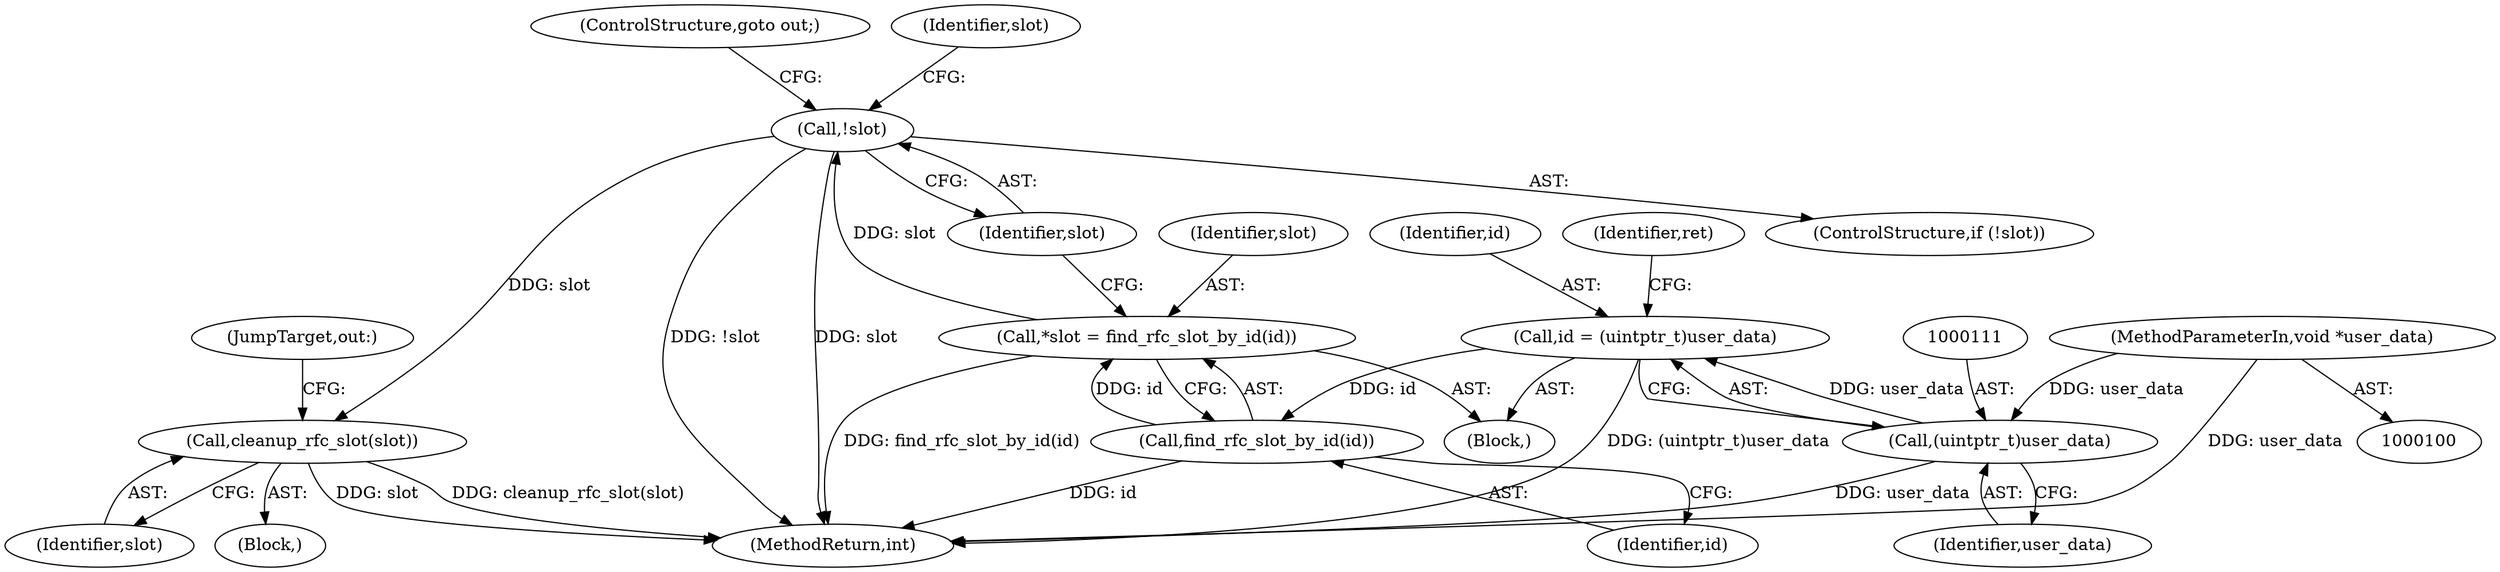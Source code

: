 digraph "0_Android_472271b153c5dc53c28beac55480a8d8434b2d5c_33@pointer" {
"1000154" [label="(Call,cleanup_rfc_slot(slot))"];
"1000127" [label="(Call,!slot)"];
"1000122" [label="(Call,*slot = find_rfc_slot_by_id(id))"];
"1000124" [label="(Call,find_rfc_slot_by_id(id))"];
"1000108" [label="(Call,id = (uintptr_t)user_data)"];
"1000110" [label="(Call,(uintptr_t)user_data)"];
"1000101" [label="(MethodParameterIn,void *user_data)"];
"1000112" [label="(Identifier,user_data)"];
"1000122" [label="(Call,*slot = find_rfc_slot_by_id(id))"];
"1000126" [label="(ControlStructure,if (!slot))"];
"1000101" [label="(MethodParameterIn,void *user_data)"];
"1000125" [label="(Identifier,id)"];
"1000128" [label="(Identifier,slot)"];
"1000108" [label="(Call,id = (uintptr_t)user_data)"];
"1000154" [label="(Call,cleanup_rfc_slot(slot))"];
"1000103" [label="(Block,)"];
"1000109" [label="(Identifier,id)"];
"1000110" [label="(Call,(uintptr_t)user_data)"];
"1000115" [label="(Identifier,ret)"];
"1000129" [label="(ControlStructure,goto out;)"];
"1000162" [label="(MethodReturn,int)"];
"1000155" [label="(Identifier,slot)"];
"1000123" [label="(Identifier,slot)"];
"1000135" [label="(Identifier,slot)"];
"1000156" [label="(JumpTarget,out:)"];
"1000127" [label="(Call,!slot)"];
"1000124" [label="(Call,find_rfc_slot_by_id(id))"];
"1000145" [label="(Block,)"];
"1000154" -> "1000145"  [label="AST: "];
"1000154" -> "1000155"  [label="CFG: "];
"1000155" -> "1000154"  [label="AST: "];
"1000156" -> "1000154"  [label="CFG: "];
"1000154" -> "1000162"  [label="DDG: cleanup_rfc_slot(slot)"];
"1000154" -> "1000162"  [label="DDG: slot"];
"1000127" -> "1000154"  [label="DDG: slot"];
"1000127" -> "1000126"  [label="AST: "];
"1000127" -> "1000128"  [label="CFG: "];
"1000128" -> "1000127"  [label="AST: "];
"1000129" -> "1000127"  [label="CFG: "];
"1000135" -> "1000127"  [label="CFG: "];
"1000127" -> "1000162"  [label="DDG: !slot"];
"1000127" -> "1000162"  [label="DDG: slot"];
"1000122" -> "1000127"  [label="DDG: slot"];
"1000122" -> "1000103"  [label="AST: "];
"1000122" -> "1000124"  [label="CFG: "];
"1000123" -> "1000122"  [label="AST: "];
"1000124" -> "1000122"  [label="AST: "];
"1000128" -> "1000122"  [label="CFG: "];
"1000122" -> "1000162"  [label="DDG: find_rfc_slot_by_id(id)"];
"1000124" -> "1000122"  [label="DDG: id"];
"1000124" -> "1000125"  [label="CFG: "];
"1000125" -> "1000124"  [label="AST: "];
"1000124" -> "1000162"  [label="DDG: id"];
"1000108" -> "1000124"  [label="DDG: id"];
"1000108" -> "1000103"  [label="AST: "];
"1000108" -> "1000110"  [label="CFG: "];
"1000109" -> "1000108"  [label="AST: "];
"1000110" -> "1000108"  [label="AST: "];
"1000115" -> "1000108"  [label="CFG: "];
"1000108" -> "1000162"  [label="DDG: (uintptr_t)user_data"];
"1000110" -> "1000108"  [label="DDG: user_data"];
"1000110" -> "1000112"  [label="CFG: "];
"1000111" -> "1000110"  [label="AST: "];
"1000112" -> "1000110"  [label="AST: "];
"1000110" -> "1000162"  [label="DDG: user_data"];
"1000101" -> "1000110"  [label="DDG: user_data"];
"1000101" -> "1000100"  [label="AST: "];
"1000101" -> "1000162"  [label="DDG: user_data"];
}
